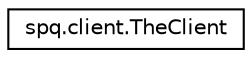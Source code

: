 digraph "Graphical Class Hierarchy"
{
 // LATEX_PDF_SIZE
  edge [fontname="Helvetica",fontsize="10",labelfontname="Helvetica",labelfontsize="10"];
  node [fontname="Helvetica",fontsize="10",shape=record];
  rankdir="LR";
  Node0 [label="spq.client.TheClient",height=0.2,width=0.4,color="black", fillcolor="white", style="filled",URL="$classspq_1_1client_1_1_the_client.html",tooltip=" "];
}
